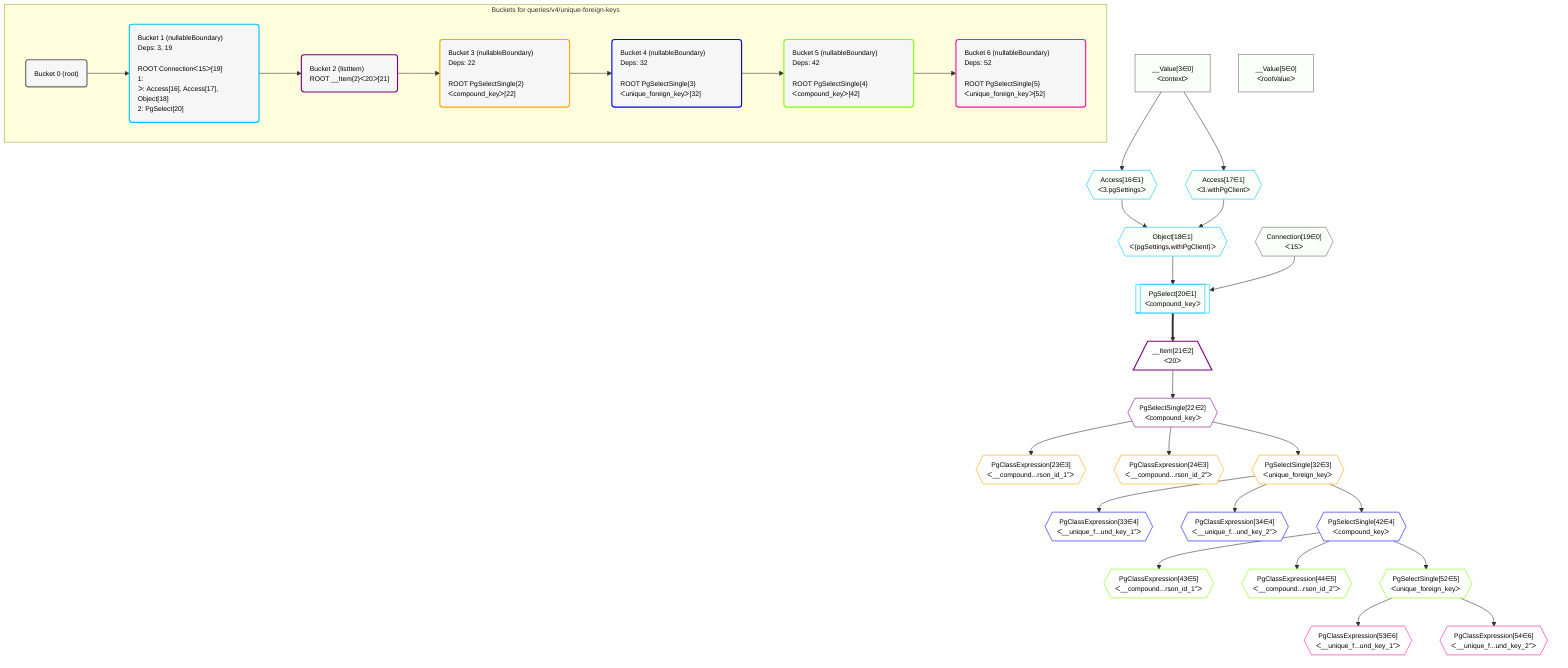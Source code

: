 %%{init: {'themeVariables': { 'fontSize': '12px'}}}%%
graph TD
    classDef path fill:#eee,stroke:#000,color:#000
    classDef plan fill:#fff,stroke-width:1px,color:#000
    classDef itemplan fill:#fff,stroke-width:2px,color:#000
    classDef unbatchedplan fill:#dff,stroke-width:1px,color:#000
    classDef sideeffectplan fill:#fcc,stroke-width:2px,color:#000
    classDef bucket fill:#f6f6f6,color:#000,stroke-width:2px,text-align:left


    %% plan dependencies
    __Value3["__Value[3∈0]<br />ᐸcontextᐳ"]:::plan
    __Value5["__Value[5∈0]<br />ᐸrootValueᐳ"]:::plan
    Connection19{{"Connection[19∈0]<br />ᐸ15ᐳ"}}:::plan
    Object18{{"Object[18∈1]<br />ᐸ{pgSettings,withPgClient}ᐳ"}}:::plan
    Access16{{"Access[16∈1]<br />ᐸ3.pgSettingsᐳ"}}:::plan
    Access17{{"Access[17∈1]<br />ᐸ3.withPgClientᐳ"}}:::plan
    Access16 & Access17 --> Object18
    PgSelect20[["PgSelect[20∈1]<br />ᐸcompound_keyᐳ"]]:::plan
    Object18 & Connection19 --> PgSelect20
    __Value3 --> Access16
    __Value3 --> Access17
    __Item21[/"__Item[21∈2]<br />ᐸ20ᐳ"\]:::itemplan
    PgSelect20 ==> __Item21
    PgSelectSingle22{{"PgSelectSingle[22∈2]<br />ᐸcompound_keyᐳ"}}:::plan
    __Item21 --> PgSelectSingle22
    PgClassExpression23{{"PgClassExpression[23∈3]<br />ᐸ__compound...rson_id_1”ᐳ"}}:::plan
    PgSelectSingle22 --> PgClassExpression23
    PgClassExpression24{{"PgClassExpression[24∈3]<br />ᐸ__compound...rson_id_2”ᐳ"}}:::plan
    PgSelectSingle22 --> PgClassExpression24
    PgSelectSingle32{{"PgSelectSingle[32∈3]<br />ᐸunique_foreign_keyᐳ"}}:::plan
    PgSelectSingle22 --> PgSelectSingle32
    PgClassExpression33{{"PgClassExpression[33∈4]<br />ᐸ__unique_f...und_key_1”ᐳ"}}:::plan
    PgSelectSingle32 --> PgClassExpression33
    PgClassExpression34{{"PgClassExpression[34∈4]<br />ᐸ__unique_f...und_key_2”ᐳ"}}:::plan
    PgSelectSingle32 --> PgClassExpression34
    PgSelectSingle42{{"PgSelectSingle[42∈4]<br />ᐸcompound_keyᐳ"}}:::plan
    PgSelectSingle32 --> PgSelectSingle42
    PgClassExpression43{{"PgClassExpression[43∈5]<br />ᐸ__compound...rson_id_1”ᐳ"}}:::plan
    PgSelectSingle42 --> PgClassExpression43
    PgClassExpression44{{"PgClassExpression[44∈5]<br />ᐸ__compound...rson_id_2”ᐳ"}}:::plan
    PgSelectSingle42 --> PgClassExpression44
    PgSelectSingle52{{"PgSelectSingle[52∈5]<br />ᐸunique_foreign_keyᐳ"}}:::plan
    PgSelectSingle42 --> PgSelectSingle52
    PgClassExpression53{{"PgClassExpression[53∈6]<br />ᐸ__unique_f...und_key_1”ᐳ"}}:::plan
    PgSelectSingle52 --> PgClassExpression53
    PgClassExpression54{{"PgClassExpression[54∈6]<br />ᐸ__unique_f...und_key_2”ᐳ"}}:::plan
    PgSelectSingle52 --> PgClassExpression54

    %% define steps

    subgraph "Buckets for queries/v4/unique-foreign-keys"
    Bucket0("Bucket 0 (root)"):::bucket
    classDef bucket0 stroke:#696969
    class Bucket0,__Value3,__Value5,Connection19 bucket0
    Bucket1("Bucket 1 (nullableBoundary)<br />Deps: 3, 19<br /><br />ROOT Connectionᐸ15ᐳ[19]<br />1: <br />ᐳ: Access[16], Access[17], Object[18]<br />2: PgSelect[20]"):::bucket
    classDef bucket1 stroke:#00bfff
    class Bucket1,Access16,Access17,Object18,PgSelect20 bucket1
    Bucket2("Bucket 2 (listItem)<br />ROOT __Item{2}ᐸ20ᐳ[21]"):::bucket
    classDef bucket2 stroke:#7f007f
    class Bucket2,__Item21,PgSelectSingle22 bucket2
    Bucket3("Bucket 3 (nullableBoundary)<br />Deps: 22<br /><br />ROOT PgSelectSingle{2}ᐸcompound_keyᐳ[22]"):::bucket
    classDef bucket3 stroke:#ffa500
    class Bucket3,PgClassExpression23,PgClassExpression24,PgSelectSingle32 bucket3
    Bucket4("Bucket 4 (nullableBoundary)<br />Deps: 32<br /><br />ROOT PgSelectSingle{3}ᐸunique_foreign_keyᐳ[32]"):::bucket
    classDef bucket4 stroke:#0000ff
    class Bucket4,PgClassExpression33,PgClassExpression34,PgSelectSingle42 bucket4
    Bucket5("Bucket 5 (nullableBoundary)<br />Deps: 42<br /><br />ROOT PgSelectSingle{4}ᐸcompound_keyᐳ[42]"):::bucket
    classDef bucket5 stroke:#7fff00
    class Bucket5,PgClassExpression43,PgClassExpression44,PgSelectSingle52 bucket5
    Bucket6("Bucket 6 (nullableBoundary)<br />Deps: 52<br /><br />ROOT PgSelectSingle{5}ᐸunique_foreign_keyᐳ[52]"):::bucket
    classDef bucket6 stroke:#ff1493
    class Bucket6,PgClassExpression53,PgClassExpression54 bucket6
    Bucket0 --> Bucket1
    Bucket1 --> Bucket2
    Bucket2 --> Bucket3
    Bucket3 --> Bucket4
    Bucket4 --> Bucket5
    Bucket5 --> Bucket6
    classDef unary fill:#fafffa,borderWidth:8px
    class __Value3,__Value5,Connection19,Object18,PgSelect20,Access16,Access17 unary
    end
